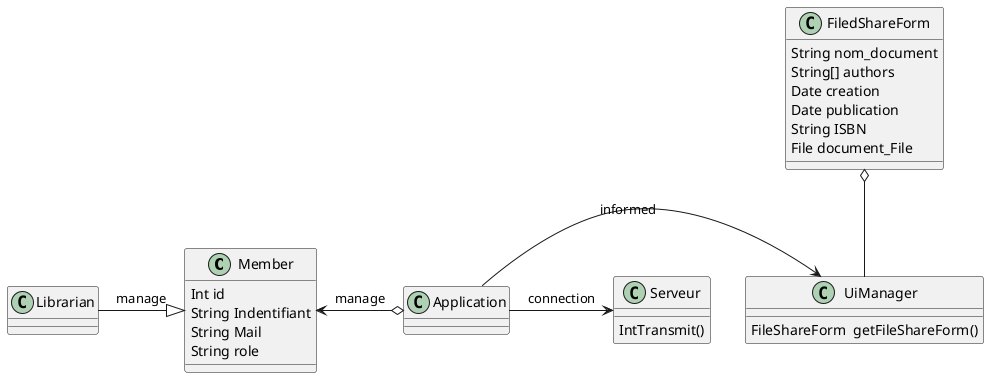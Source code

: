 @startuml
Class Member{
    Int id  
    String Indentifiant 
    String Mail   
    String role     
    
}
Class UiManager {
    FileShareForm  getFileShareForm()

}

Class FiledShareForm {
    String nom_document
    String[] authors
    Date creation  
    Date publication 
    String ISBN 
    File document_File

}
Class Application {

}
Class Serveur {
    IntTransmit() 
}
Class Librarian{


}

Member  <-o Application : manage 
Librarian  -|> Member : manage 
Application -> UiManager : informed
Application -> Serveur : connection
FiledShareForm o-- UiManager
@enduml